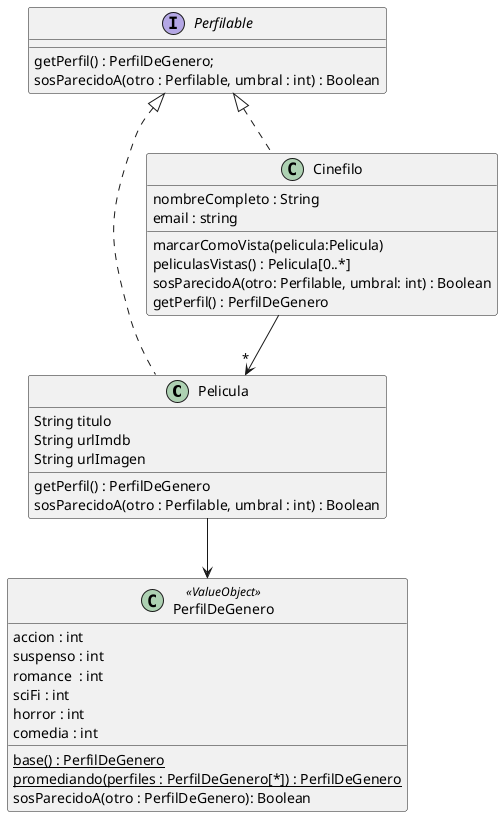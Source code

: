@startuml
'https://plantuml.com/class-diagram

class Pelicula implements Perfilable{
  String titulo
  String urlImdb
  String urlImagen

  getPerfil() : PerfilDeGenero
  sosParecidoA(otro : Perfilable, umbral : int) : Boolean
}

class Cinefilo implements Perfilable{
  nombreCompleto : String
  email : string

  marcarComoVista(pelicula:Pelicula)
  peliculasVistas() : Pelicula[0..*]
  sosParecidoA(otro: Perfilable, umbral: int) : Boolean
  getPerfil() : PerfilDeGenero
}

Cinefilo --> "*" Pelicula
Pelicula --> PerfilDeGenero

class PerfilDeGenero <<ValueObject>> {
  accion : int
  suspenso : int
  romance  : int
  sciFi : int
  horror : int
  comedia : int
  {static} base() : PerfilDeGenero
  {static} promediando(perfiles : PerfilDeGenero[*]) : PerfilDeGenero
  sosParecidoA(otro : PerfilDeGenero): Boolean
}

interface Perfilable {
  getPerfil() : PerfilDeGenero;
  sosParecidoA(otro : Perfilable, umbral : int) : Boolean
}


@enduml